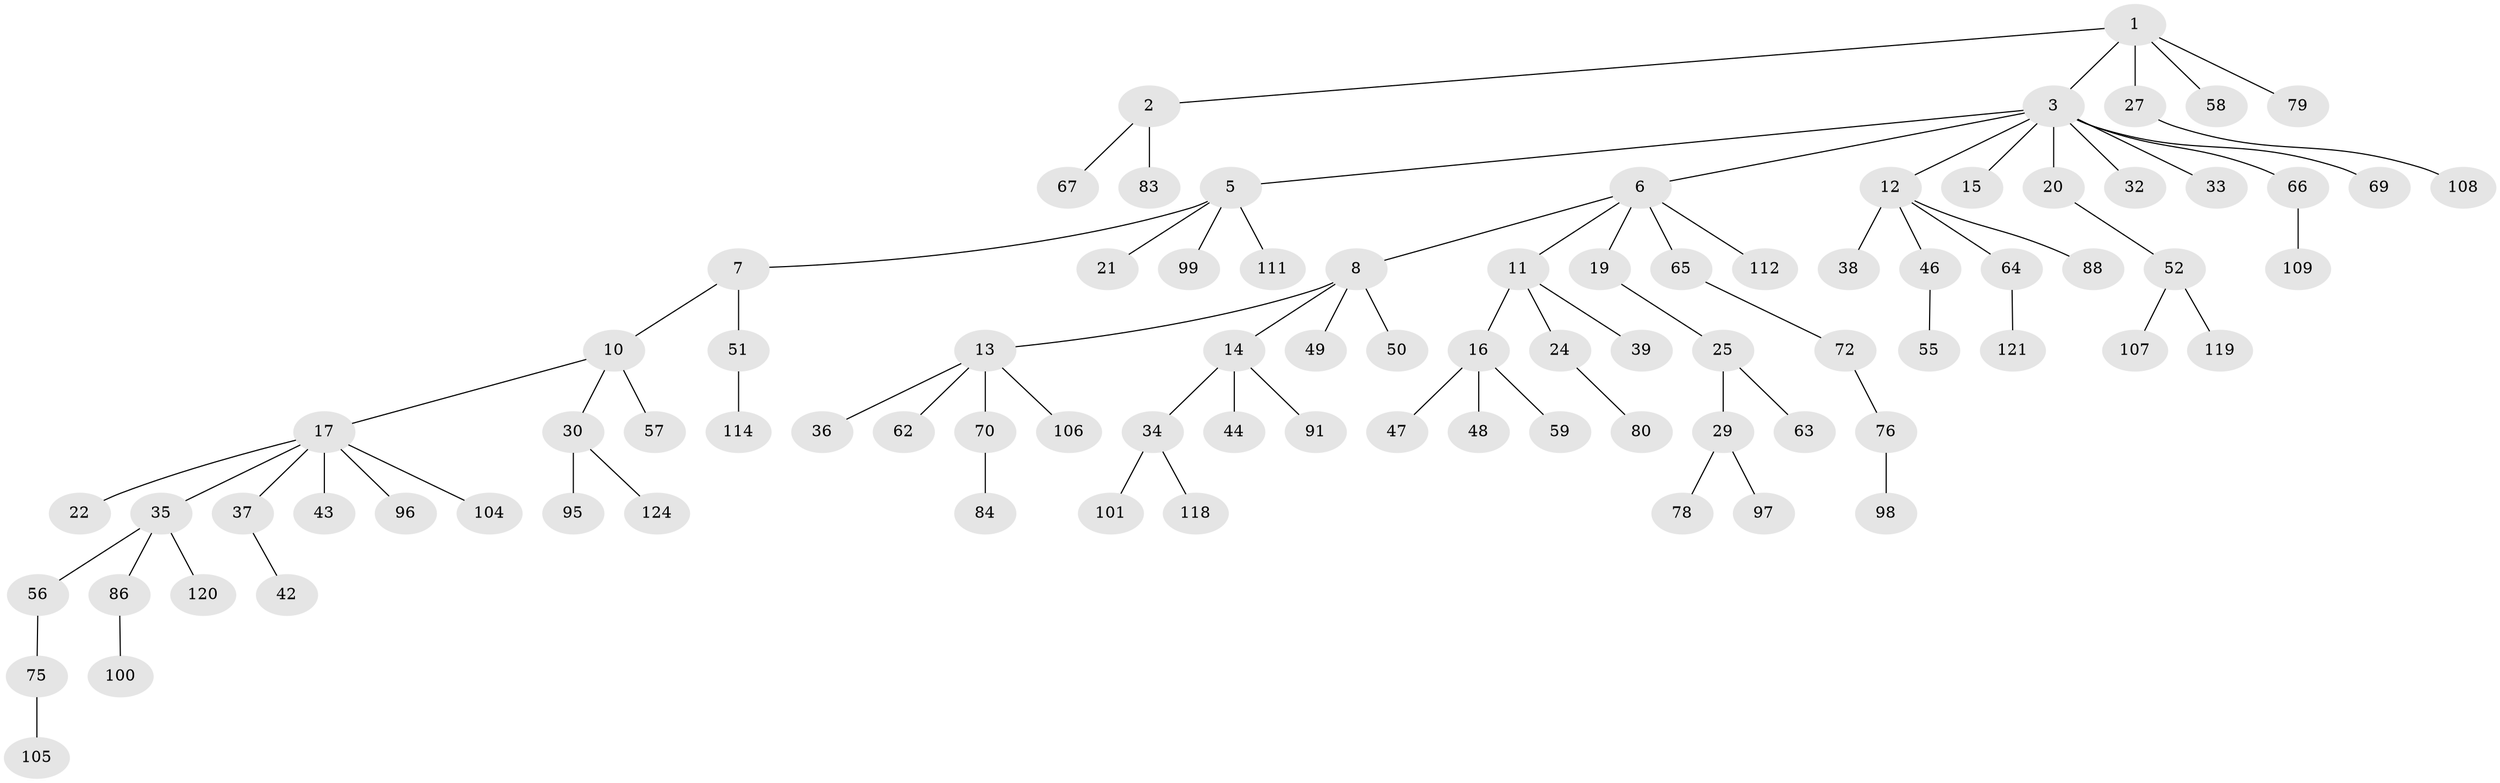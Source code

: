 // original degree distribution, {4: 0.08064516129032258, 3: 0.14516129032258066, 7: 0.008064516129032258, 5: 0.024193548387096774, 6: 0.008064516129032258, 1: 0.46774193548387094, 2: 0.2661290322580645}
// Generated by graph-tools (version 1.1) at 2025/42/03/06/25 10:42:04]
// undirected, 87 vertices, 86 edges
graph export_dot {
graph [start="1"]
  node [color=gray90,style=filled];
  1 [super="+26"];
  2 [super="+41"];
  3 [super="+4"];
  5 [super="+61"];
  6 [super="+45"];
  7;
  8 [super="+9"];
  10;
  11;
  12 [super="+82"];
  13 [super="+40"];
  14 [super="+31"];
  15;
  16 [super="+18"];
  17 [super="+23"];
  19;
  20 [super="+74"];
  21 [super="+85"];
  22;
  24 [super="+53"];
  25 [super="+28"];
  27 [super="+77"];
  29 [super="+68"];
  30 [super="+71"];
  32;
  33 [super="+117"];
  34;
  35 [super="+116"];
  36 [super="+110"];
  37 [super="+81"];
  38 [super="+54"];
  39 [super="+73"];
  42 [super="+60"];
  43 [super="+122"];
  44 [super="+93"];
  46 [super="+92"];
  47 [super="+103"];
  48 [super="+94"];
  49;
  50 [super="+89"];
  51 [super="+115"];
  52;
  55;
  56;
  57;
  58;
  59;
  62;
  63;
  64;
  65;
  66;
  67;
  69;
  70;
  72;
  75 [super="+87"];
  76 [super="+90"];
  78;
  79;
  80;
  83;
  84;
  86 [super="+123"];
  88;
  91;
  95;
  96;
  97;
  98;
  99 [super="+102"];
  100;
  101;
  104 [super="+113"];
  105;
  106;
  107;
  108;
  109;
  111;
  112;
  114;
  118;
  119;
  120;
  121;
  124;
  1 -- 2;
  1 -- 3;
  1 -- 27;
  1 -- 58;
  1 -- 79;
  2 -- 67;
  2 -- 83;
  3 -- 12;
  3 -- 15;
  3 -- 20;
  3 -- 32;
  3 -- 33;
  3 -- 66;
  3 -- 69;
  3 -- 5;
  3 -- 6;
  5 -- 7;
  5 -- 21;
  5 -- 99;
  5 -- 111;
  6 -- 8;
  6 -- 11;
  6 -- 19;
  6 -- 65;
  6 -- 112;
  7 -- 10;
  7 -- 51;
  8 -- 14;
  8 -- 50;
  8 -- 49;
  8 -- 13;
  10 -- 17;
  10 -- 30;
  10 -- 57;
  11 -- 16;
  11 -- 24;
  11 -- 39;
  12 -- 38;
  12 -- 46;
  12 -- 64;
  12 -- 88;
  13 -- 36;
  13 -- 62;
  13 -- 106;
  13 -- 70;
  14 -- 34;
  14 -- 91;
  14 -- 44;
  16 -- 47;
  16 -- 48;
  16 -- 59;
  17 -- 22;
  17 -- 37;
  17 -- 104;
  17 -- 96;
  17 -- 43;
  17 -- 35;
  19 -- 25;
  20 -- 52;
  24 -- 80;
  25 -- 63;
  25 -- 29;
  27 -- 108;
  29 -- 97;
  29 -- 78;
  30 -- 124;
  30 -- 95;
  34 -- 101;
  34 -- 118;
  35 -- 56;
  35 -- 86;
  35 -- 120;
  37 -- 42;
  46 -- 55;
  51 -- 114;
  52 -- 107;
  52 -- 119;
  56 -- 75;
  64 -- 121;
  65 -- 72;
  66 -- 109;
  70 -- 84;
  72 -- 76;
  75 -- 105;
  76 -- 98;
  86 -- 100;
}
